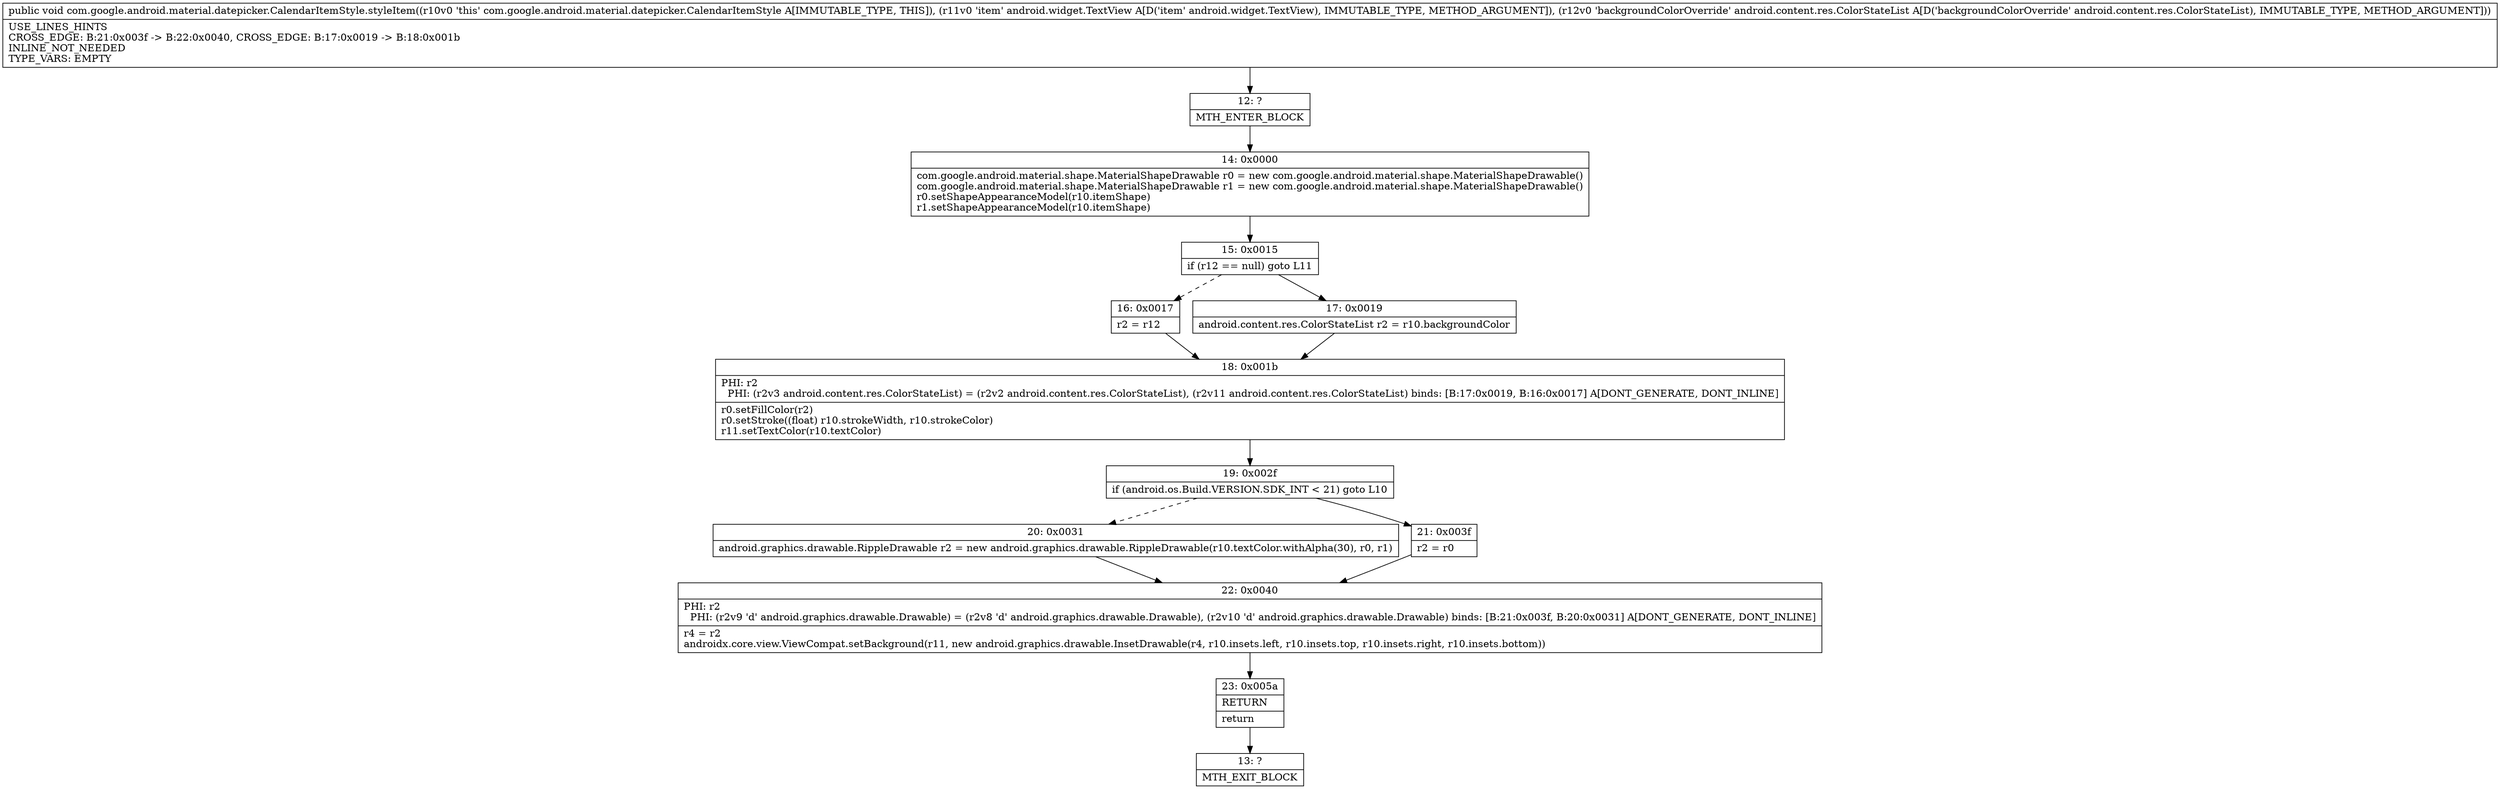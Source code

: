 digraph "CFG forcom.google.android.material.datepicker.CalendarItemStyle.styleItem(Landroid\/widget\/TextView;Landroid\/content\/res\/ColorStateList;)V" {
Node_12 [shape=record,label="{12\:\ ?|MTH_ENTER_BLOCK\l}"];
Node_14 [shape=record,label="{14\:\ 0x0000|com.google.android.material.shape.MaterialShapeDrawable r0 = new com.google.android.material.shape.MaterialShapeDrawable()\lcom.google.android.material.shape.MaterialShapeDrawable r1 = new com.google.android.material.shape.MaterialShapeDrawable()\lr0.setShapeAppearanceModel(r10.itemShape)\lr1.setShapeAppearanceModel(r10.itemShape)\l}"];
Node_15 [shape=record,label="{15\:\ 0x0015|if (r12 == null) goto L11\l}"];
Node_16 [shape=record,label="{16\:\ 0x0017|r2 = r12\l}"];
Node_18 [shape=record,label="{18\:\ 0x001b|PHI: r2 \l  PHI: (r2v3 android.content.res.ColorStateList) = (r2v2 android.content.res.ColorStateList), (r2v11 android.content.res.ColorStateList) binds: [B:17:0x0019, B:16:0x0017] A[DONT_GENERATE, DONT_INLINE]\l|r0.setFillColor(r2)\lr0.setStroke((float) r10.strokeWidth, r10.strokeColor)\lr11.setTextColor(r10.textColor)\l}"];
Node_19 [shape=record,label="{19\:\ 0x002f|if (android.os.Build.VERSION.SDK_INT \< 21) goto L10\l}"];
Node_20 [shape=record,label="{20\:\ 0x0031|android.graphics.drawable.RippleDrawable r2 = new android.graphics.drawable.RippleDrawable(r10.textColor.withAlpha(30), r0, r1)\l}"];
Node_22 [shape=record,label="{22\:\ 0x0040|PHI: r2 \l  PHI: (r2v9 'd' android.graphics.drawable.Drawable) = (r2v8 'd' android.graphics.drawable.Drawable), (r2v10 'd' android.graphics.drawable.Drawable) binds: [B:21:0x003f, B:20:0x0031] A[DONT_GENERATE, DONT_INLINE]\l|r4 = r2\landroidx.core.view.ViewCompat.setBackground(r11, new android.graphics.drawable.InsetDrawable(r4, r10.insets.left, r10.insets.top, r10.insets.right, r10.insets.bottom))\l}"];
Node_23 [shape=record,label="{23\:\ 0x005a|RETURN\l|return\l}"];
Node_13 [shape=record,label="{13\:\ ?|MTH_EXIT_BLOCK\l}"];
Node_21 [shape=record,label="{21\:\ 0x003f|r2 = r0\l}"];
Node_17 [shape=record,label="{17\:\ 0x0019|android.content.res.ColorStateList r2 = r10.backgroundColor\l}"];
MethodNode[shape=record,label="{public void com.google.android.material.datepicker.CalendarItemStyle.styleItem((r10v0 'this' com.google.android.material.datepicker.CalendarItemStyle A[IMMUTABLE_TYPE, THIS]), (r11v0 'item' android.widget.TextView A[D('item' android.widget.TextView), IMMUTABLE_TYPE, METHOD_ARGUMENT]), (r12v0 'backgroundColorOverride' android.content.res.ColorStateList A[D('backgroundColorOverride' android.content.res.ColorStateList), IMMUTABLE_TYPE, METHOD_ARGUMENT]))  | USE_LINES_HINTS\lCROSS_EDGE: B:21:0x003f \-\> B:22:0x0040, CROSS_EDGE: B:17:0x0019 \-\> B:18:0x001b\lINLINE_NOT_NEEDED\lTYPE_VARS: EMPTY\l}"];
MethodNode -> Node_12;Node_12 -> Node_14;
Node_14 -> Node_15;
Node_15 -> Node_16[style=dashed];
Node_15 -> Node_17;
Node_16 -> Node_18;
Node_18 -> Node_19;
Node_19 -> Node_20[style=dashed];
Node_19 -> Node_21;
Node_20 -> Node_22;
Node_22 -> Node_23;
Node_23 -> Node_13;
Node_21 -> Node_22;
Node_17 -> Node_18;
}

